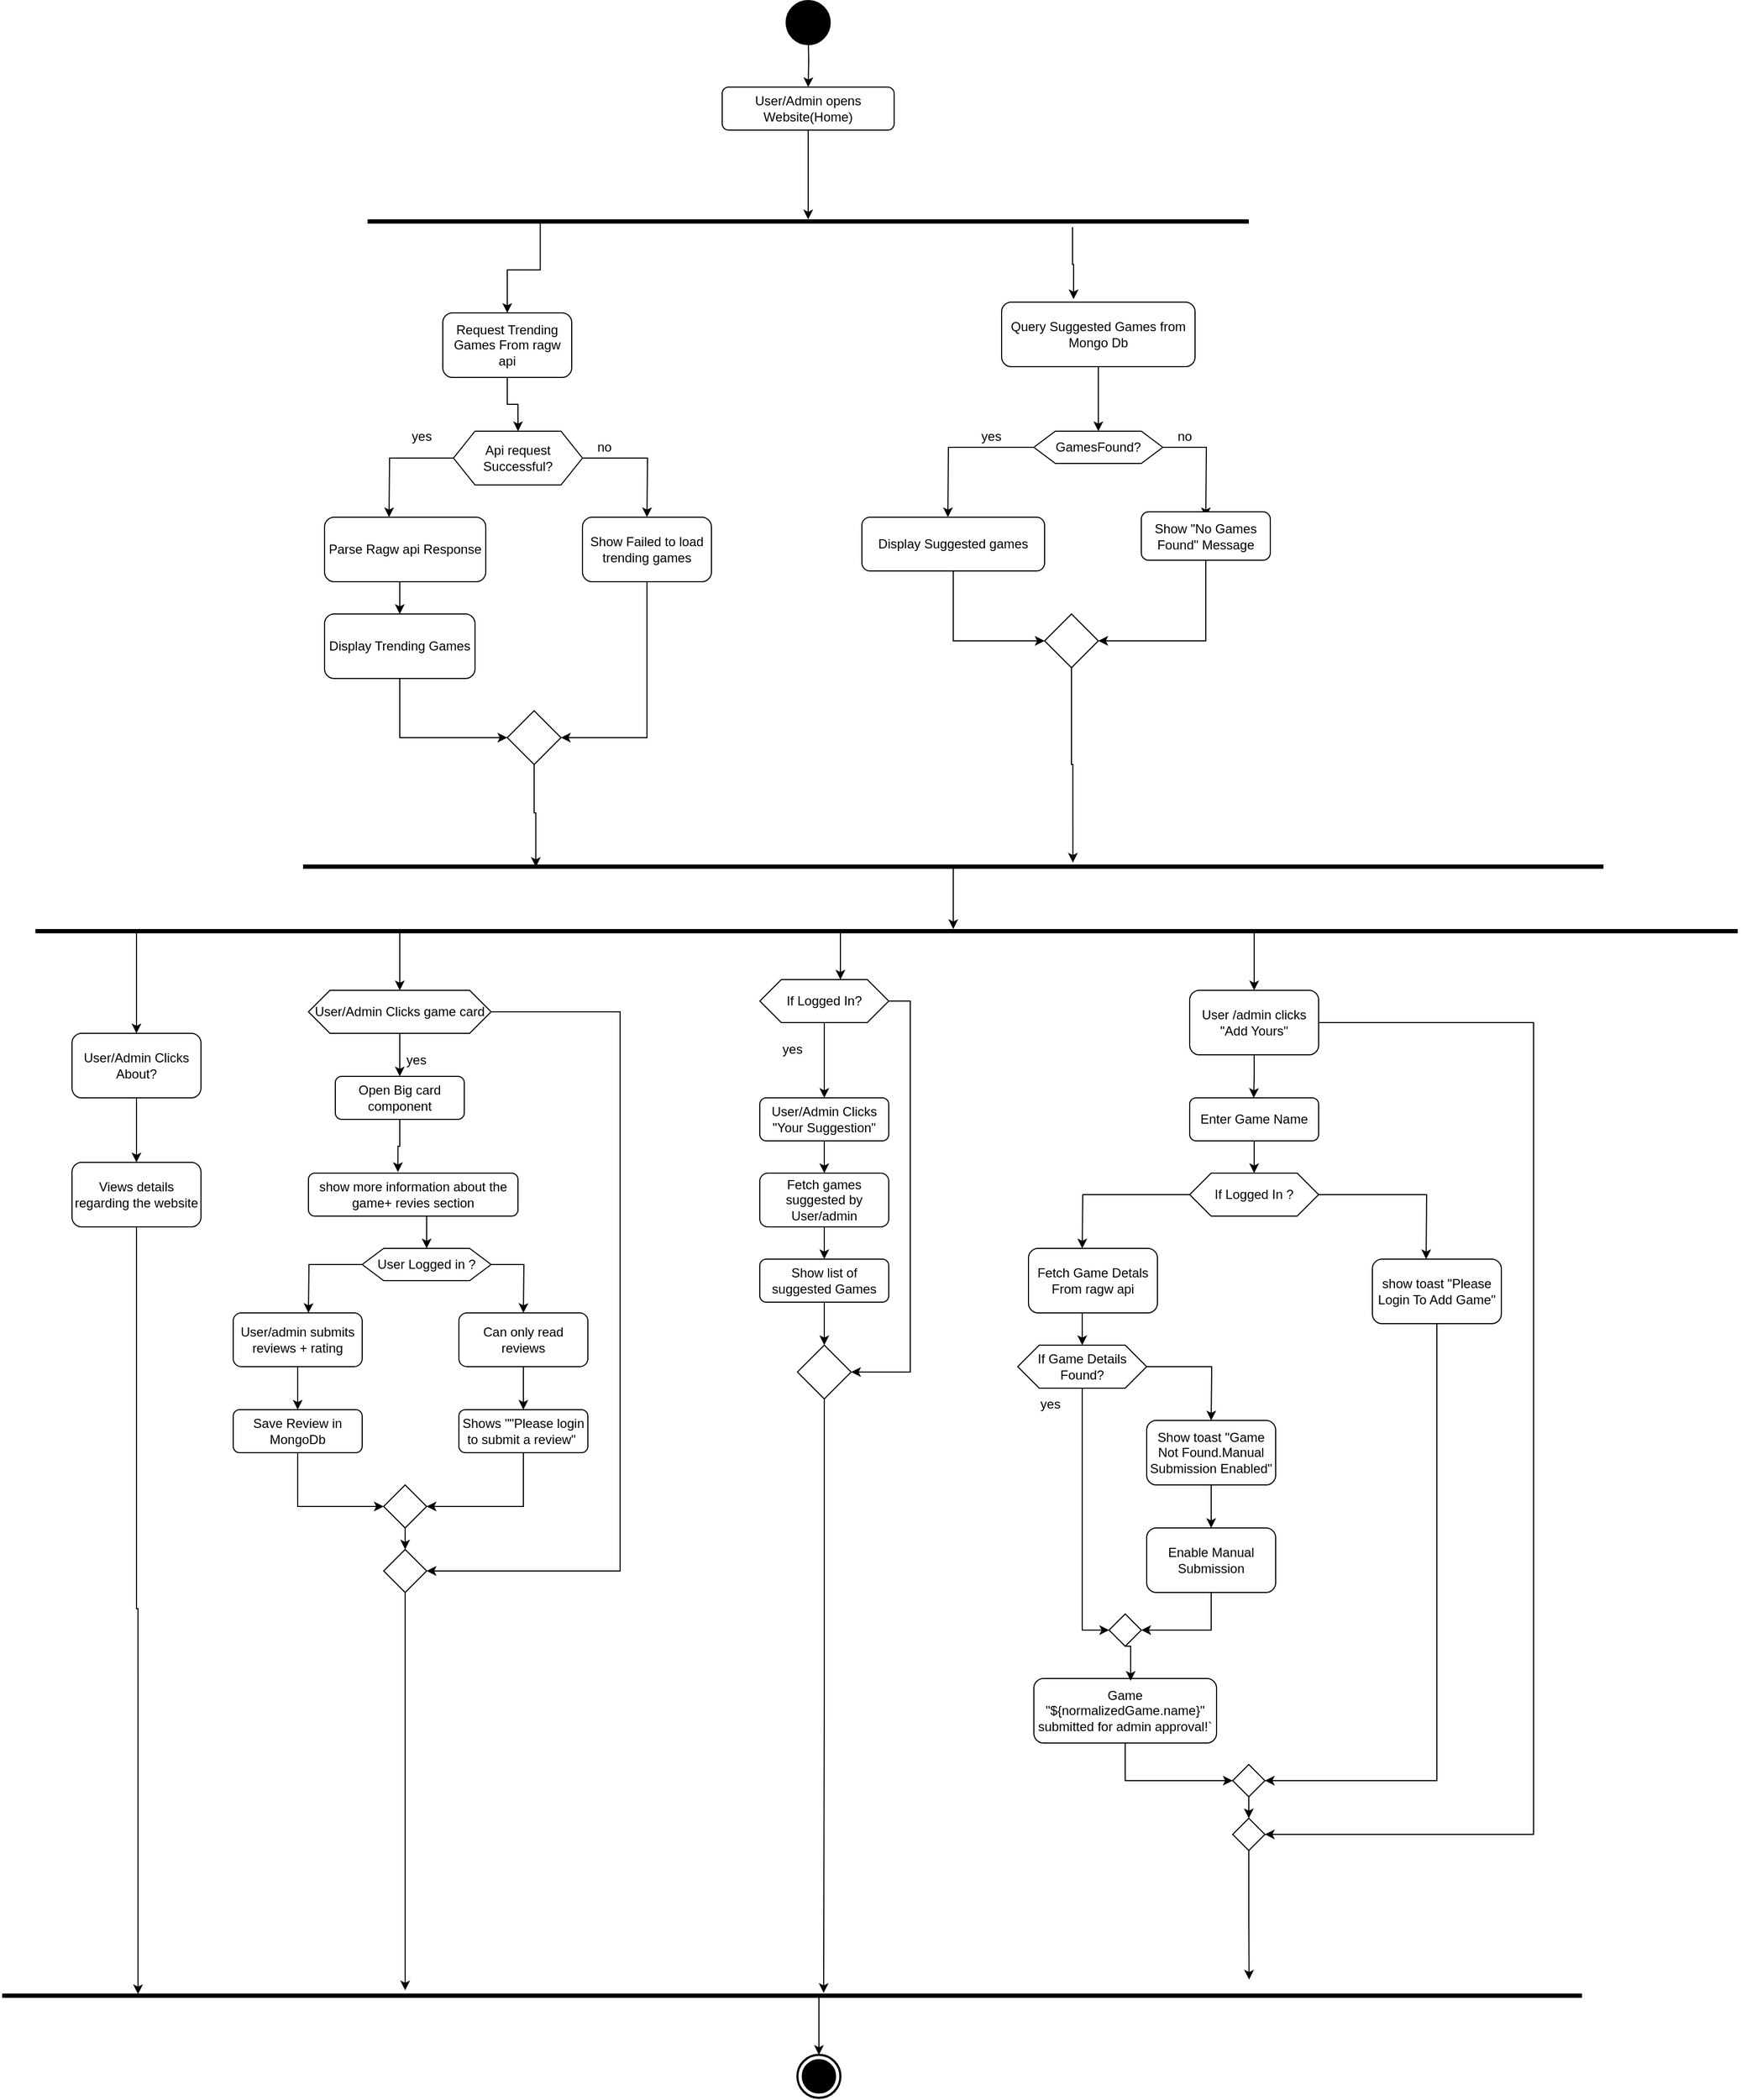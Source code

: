 <mxfile version="28.2.5">
  <diagram name="Page-1" id="7QEcgkJo7Aka3FAdxSXT">
    <mxGraphModel dx="4630" dy="4170" grid="1" gridSize="10" guides="1" tooltips="1" connect="1" arrows="1" fold="1" page="1" pageScale="1" pageWidth="850" pageHeight="1100" math="0" shadow="0">
      <root>
        <mxCell id="0" />
        <mxCell id="1" parent="0" />
        <mxCell id="S0svGZNATThutrTlRbCU-4" value="" style="edgeStyle=orthogonalEdgeStyle;rounded=0;orthogonalLoop=1;jettySize=auto;html=1;" parent="1" target="S0svGZNATThutrTlRbCU-3" edge="1">
          <mxGeometry relative="1" as="geometry">
            <mxPoint x="390" y="-1850" as="sourcePoint" />
          </mxGeometry>
        </mxCell>
        <mxCell id="S0svGZNATThutrTlRbCU-11" style="edgeStyle=orthogonalEdgeStyle;rounded=0;orthogonalLoop=1;jettySize=auto;html=1;exitX=0.5;exitY=1;exitDx=0;exitDy=0;" parent="1" source="S0svGZNATThutrTlRbCU-3" target="S0svGZNATThutrTlRbCU-10" edge="1">
          <mxGeometry relative="1" as="geometry">
            <mxPoint x="380" y="-1710" as="targetPoint" />
          </mxGeometry>
        </mxCell>
        <mxCell id="S0svGZNATThutrTlRbCU-3" value="User/Admin opens Website(Home)" style="rounded=1;whiteSpace=wrap;html=1;" parent="1" vertex="1">
          <mxGeometry x="310" y="-1800" width="160" height="40" as="geometry" />
        </mxCell>
        <mxCell id="S0svGZNATThutrTlRbCU-12" style="edgeStyle=orthogonalEdgeStyle;rounded=0;orthogonalLoop=1;jettySize=auto;html=1;entryX=0.5;entryY=0;entryDx=0;entryDy=0;exitX=0.196;exitY=0.525;exitDx=0;exitDy=0;exitPerimeter=0;" parent="1" source="S0svGZNATThutrTlRbCU-10" target="S0svGZNATThutrTlRbCU-5" edge="1">
          <mxGeometry relative="1" as="geometry">
            <mxPoint x="110" y="-1650" as="targetPoint" />
            <mxPoint x="270" y="-1630" as="sourcePoint" />
          </mxGeometry>
        </mxCell>
        <mxCell id="S0svGZNATThutrTlRbCU-14" style="edgeStyle=orthogonalEdgeStyle;rounded=0;orthogonalLoop=1;jettySize=auto;html=1;exitX=0.5;exitY=1;exitDx=0;exitDy=0;" parent="1" source="S0svGZNATThutrTlRbCU-5" target="S0svGZNATThutrTlRbCU-13" edge="1">
          <mxGeometry relative="1" as="geometry" />
        </mxCell>
        <mxCell id="S0svGZNATThutrTlRbCU-5" value="Request Trending Games From ragw api" style="rounded=1;whiteSpace=wrap;html=1;" parent="1" vertex="1">
          <mxGeometry x="50" y="-1590" width="120" height="60" as="geometry" />
        </mxCell>
        <mxCell id="S0svGZNATThutrTlRbCU-7" value="" style="shape=ellipse;html=1;fillColor=strokeColor;strokeWidth=2;verticalLabelPosition=bottom;verticalAlignment=top;perimeter=ellipsePerimeter;" parent="1" vertex="1">
          <mxGeometry x="370" y="-1880" width="40" height="40" as="geometry" />
        </mxCell>
        <mxCell id="S0svGZNATThutrTlRbCU-10" value="" style="line;strokeWidth=4;html=1;perimeter=backbonePerimeter;points=[];outlineConnect=0;" parent="1" vertex="1">
          <mxGeometry x="-20" y="-1680" width="820" height="10" as="geometry" />
        </mxCell>
        <mxCell id="S0svGZNATThutrTlRbCU-15" style="edgeStyle=orthogonalEdgeStyle;rounded=0;orthogonalLoop=1;jettySize=auto;html=1;exitX=0;exitY=0.5;exitDx=0;exitDy=0;" parent="1" source="S0svGZNATThutrTlRbCU-13" edge="1">
          <mxGeometry relative="1" as="geometry">
            <mxPoint y="-1400" as="targetPoint" />
          </mxGeometry>
        </mxCell>
        <mxCell id="S0svGZNATThutrTlRbCU-16" style="edgeStyle=orthogonalEdgeStyle;rounded=0;orthogonalLoop=1;jettySize=auto;html=1;exitX=1;exitY=0.5;exitDx=0;exitDy=0;" parent="1" source="S0svGZNATThutrTlRbCU-13" edge="1">
          <mxGeometry relative="1" as="geometry">
            <mxPoint x="240" y="-1400" as="targetPoint" />
          </mxGeometry>
        </mxCell>
        <mxCell id="S0svGZNATThutrTlRbCU-13" value="Api request Successful?" style="shape=hexagon;perimeter=hexagonPerimeter2;whiteSpace=wrap;html=1;fixedSize=1;" parent="1" vertex="1">
          <mxGeometry x="60" y="-1480" width="120" height="50" as="geometry" />
        </mxCell>
        <mxCell id="S0svGZNATThutrTlRbCU-17" value="yes" style="text;html=1;align=center;verticalAlign=middle;resizable=0;points=[];autosize=1;strokeColor=none;fillColor=none;" parent="1" vertex="1">
          <mxGeometry x="10" y="-1490" width="40" height="30" as="geometry" />
        </mxCell>
        <mxCell id="S0svGZNATThutrTlRbCU-18" value="no" style="text;html=1;align=center;verticalAlign=middle;resizable=0;points=[];autosize=1;strokeColor=none;fillColor=none;" parent="1" vertex="1">
          <mxGeometry x="180" y="-1480" width="40" height="30" as="geometry" />
        </mxCell>
        <mxCell id="S0svGZNATThutrTlRbCU-21" style="edgeStyle=orthogonalEdgeStyle;rounded=0;orthogonalLoop=1;jettySize=auto;html=1;exitX=0.5;exitY=1;exitDx=0;exitDy=0;entryX=0.5;entryY=0;entryDx=0;entryDy=0;" parent="1" source="S0svGZNATThutrTlRbCU-19" target="S0svGZNATThutrTlRbCU-20" edge="1">
          <mxGeometry relative="1" as="geometry" />
        </mxCell>
        <mxCell id="S0svGZNATThutrTlRbCU-19" value="Parse Ragw api Response" style="rounded=1;whiteSpace=wrap;html=1;" parent="1" vertex="1">
          <mxGeometry x="-60" y="-1400" width="150" height="60" as="geometry" />
        </mxCell>
        <mxCell id="S0svGZNATThutrTlRbCU-24" style="edgeStyle=orthogonalEdgeStyle;rounded=0;orthogonalLoop=1;jettySize=auto;html=1;exitX=0.5;exitY=1;exitDx=0;exitDy=0;entryX=0;entryY=0.5;entryDx=0;entryDy=0;" parent="1" source="S0svGZNATThutrTlRbCU-20" target="S0svGZNATThutrTlRbCU-23" edge="1">
          <mxGeometry relative="1" as="geometry" />
        </mxCell>
        <mxCell id="S0svGZNATThutrTlRbCU-20" value="Display Trending Games" style="rounded=1;whiteSpace=wrap;html=1;" parent="1" vertex="1">
          <mxGeometry x="-60" y="-1310" width="140" height="60" as="geometry" />
        </mxCell>
        <mxCell id="S0svGZNATThutrTlRbCU-25" style="edgeStyle=orthogonalEdgeStyle;rounded=0;orthogonalLoop=1;jettySize=auto;html=1;exitX=0.5;exitY=1;exitDx=0;exitDy=0;entryX=1;entryY=0.5;entryDx=0;entryDy=0;" parent="1" source="S0svGZNATThutrTlRbCU-22" target="S0svGZNATThutrTlRbCU-23" edge="1">
          <mxGeometry relative="1" as="geometry" />
        </mxCell>
        <mxCell id="S0svGZNATThutrTlRbCU-22" value="Show Failed to load trending games" style="rounded=1;whiteSpace=wrap;html=1;" parent="1" vertex="1">
          <mxGeometry x="180" y="-1400" width="120" height="60" as="geometry" />
        </mxCell>
        <mxCell id="S0svGZNATThutrTlRbCU-40" style="edgeStyle=orthogonalEdgeStyle;rounded=0;orthogonalLoop=1;jettySize=auto;html=1;exitX=0.5;exitY=1;exitDx=0;exitDy=0;entryX=0.179;entryY=0.525;entryDx=0;entryDy=0;entryPerimeter=0;" parent="1" source="S0svGZNATThutrTlRbCU-23" target="S0svGZNATThutrTlRbCU-39" edge="1">
          <mxGeometry relative="1" as="geometry" />
        </mxCell>
        <mxCell id="S0svGZNATThutrTlRbCU-23" value="" style="rhombus;whiteSpace=wrap;html=1;" parent="1" vertex="1">
          <mxGeometry x="110" y="-1220" width="50" height="50" as="geometry" />
        </mxCell>
        <mxCell id="S0svGZNATThutrTlRbCU-27" style="edgeStyle=orthogonalEdgeStyle;rounded=0;orthogonalLoop=1;jettySize=auto;html=1;exitX=0.8;exitY=1.025;exitDx=0;exitDy=0;exitPerimeter=0;entryX=0.372;entryY=-0.046;entryDx=0;entryDy=0;entryPerimeter=0;" parent="1" source="S0svGZNATThutrTlRbCU-10" target="S0svGZNATThutrTlRbCU-26" edge="1">
          <mxGeometry relative="1" as="geometry">
            <mxPoint x="460" y="-1530" as="targetPoint" />
          </mxGeometry>
        </mxCell>
        <mxCell id="S0svGZNATThutrTlRbCU-28" style="edgeStyle=orthogonalEdgeStyle;rounded=0;orthogonalLoop=1;jettySize=auto;html=1;exitX=0.5;exitY=1;exitDx=0;exitDy=0;" parent="1" source="S0svGZNATThutrTlRbCU-26" edge="1">
          <mxGeometry relative="1" as="geometry">
            <mxPoint x="660" y="-1480" as="targetPoint" />
          </mxGeometry>
        </mxCell>
        <mxCell id="S0svGZNATThutrTlRbCU-26" value="Query Suggested Games from Mongo Db" style="rounded=1;whiteSpace=wrap;html=1;" parent="1" vertex="1">
          <mxGeometry x="570" y="-1600" width="180" height="60" as="geometry" />
        </mxCell>
        <mxCell id="S0svGZNATThutrTlRbCU-30" style="edgeStyle=orthogonalEdgeStyle;rounded=0;orthogonalLoop=1;jettySize=auto;html=1;exitX=0;exitY=0.5;exitDx=0;exitDy=0;" parent="1" source="S0svGZNATThutrTlRbCU-29" edge="1">
          <mxGeometry relative="1" as="geometry">
            <mxPoint x="520" y="-1400" as="targetPoint" />
          </mxGeometry>
        </mxCell>
        <mxCell id="S0svGZNATThutrTlRbCU-31" style="edgeStyle=orthogonalEdgeStyle;rounded=0;orthogonalLoop=1;jettySize=auto;html=1;exitX=1;exitY=0.5;exitDx=0;exitDy=0;" parent="1" source="S0svGZNATThutrTlRbCU-29" edge="1">
          <mxGeometry relative="1" as="geometry">
            <mxPoint x="760" y="-1400" as="targetPoint" />
          </mxGeometry>
        </mxCell>
        <mxCell id="S0svGZNATThutrTlRbCU-29" value="GamesFound?" style="shape=hexagon;perimeter=hexagonPerimeter2;whiteSpace=wrap;html=1;fixedSize=1;" parent="1" vertex="1">
          <mxGeometry x="600" y="-1480" width="120" height="30" as="geometry" />
        </mxCell>
        <mxCell id="S0svGZNATThutrTlRbCU-32" value="yes" style="text;html=1;align=center;verticalAlign=middle;resizable=0;points=[];autosize=1;strokeColor=none;fillColor=none;" parent="1" vertex="1">
          <mxGeometry x="540" y="-1490" width="40" height="30" as="geometry" />
        </mxCell>
        <mxCell id="S0svGZNATThutrTlRbCU-33" value="no" style="text;html=1;align=center;verticalAlign=middle;resizable=0;points=[];autosize=1;strokeColor=none;fillColor=none;" parent="1" vertex="1">
          <mxGeometry x="720" y="-1490" width="40" height="30" as="geometry" />
        </mxCell>
        <mxCell id="S0svGZNATThutrTlRbCU-37" style="edgeStyle=orthogonalEdgeStyle;rounded=0;orthogonalLoop=1;jettySize=auto;html=1;exitX=0.5;exitY=1;exitDx=0;exitDy=0;entryX=0;entryY=0.5;entryDx=0;entryDy=0;" parent="1" source="S0svGZNATThutrTlRbCU-34" target="S0svGZNATThutrTlRbCU-36" edge="1">
          <mxGeometry relative="1" as="geometry" />
        </mxCell>
        <mxCell id="S0svGZNATThutrTlRbCU-34" value="Display Suggested games" style="rounded=1;whiteSpace=wrap;html=1;" parent="1" vertex="1">
          <mxGeometry x="440" y="-1400" width="170" height="50" as="geometry" />
        </mxCell>
        <mxCell id="S0svGZNATThutrTlRbCU-38" style="edgeStyle=orthogonalEdgeStyle;rounded=0;orthogonalLoop=1;jettySize=auto;html=1;exitX=0.5;exitY=1;exitDx=0;exitDy=0;entryX=1;entryY=0.5;entryDx=0;entryDy=0;" parent="1" source="S0svGZNATThutrTlRbCU-35" target="S0svGZNATThutrTlRbCU-36" edge="1">
          <mxGeometry relative="1" as="geometry" />
        </mxCell>
        <mxCell id="S0svGZNATThutrTlRbCU-35" value="Show &quot;No Games Found&quot; Message" style="rounded=1;whiteSpace=wrap;html=1;" parent="1" vertex="1">
          <mxGeometry x="700" y="-1405" width="120" height="45" as="geometry" />
        </mxCell>
        <mxCell id="S0svGZNATThutrTlRbCU-41" style="edgeStyle=orthogonalEdgeStyle;rounded=0;orthogonalLoop=1;jettySize=auto;html=1;exitX=0.5;exitY=1;exitDx=0;exitDy=0;entryX=0.592;entryY=0.125;entryDx=0;entryDy=0;entryPerimeter=0;" parent="1" source="S0svGZNATThutrTlRbCU-36" target="S0svGZNATThutrTlRbCU-39" edge="1">
          <mxGeometry relative="1" as="geometry" />
        </mxCell>
        <mxCell id="S0svGZNATThutrTlRbCU-36" value="" style="rhombus;whiteSpace=wrap;html=1;" parent="1" vertex="1">
          <mxGeometry x="610" y="-1310" width="50" height="50" as="geometry" />
        </mxCell>
        <mxCell id="S0svGZNATThutrTlRbCU-39" value="" style="line;strokeWidth=4;html=1;perimeter=backbonePerimeter;points=[];outlineConnect=0;" parent="1" vertex="1">
          <mxGeometry x="-80" y="-1080" width="1210" height="10" as="geometry" />
        </mxCell>
        <mxCell id="Iw-3hsuqcNe2yLvdcIk--4" value="" style="line;strokeWidth=4;html=1;perimeter=backbonePerimeter;points=[];outlineConnect=0;" parent="1" vertex="1">
          <mxGeometry x="-329" y="-1020" width="1584" height="10" as="geometry" />
        </mxCell>
        <mxCell id="Iw-3hsuqcNe2yLvdcIk--5" value="" style="edgeStyle=none;orthogonalLoop=1;jettySize=auto;html=1;rounded=0;" parent="1" source="S0svGZNATThutrTlRbCU-39" target="Iw-3hsuqcNe2yLvdcIk--4" edge="1">
          <mxGeometry width="100" relative="1" as="geometry">
            <mxPoint x="670" y="-830" as="sourcePoint" />
            <mxPoint x="770" y="-830" as="targetPoint" />
            <Array as="points" />
          </mxGeometry>
        </mxCell>
        <mxCell id="Iw-3hsuqcNe2yLvdcIk--8" style="edgeStyle=orthogonalEdgeStyle;rounded=0;orthogonalLoop=1;jettySize=auto;html=1;exitX=0.5;exitY=1;exitDx=0;exitDy=0;entryX=0.5;entryY=0;entryDx=0;entryDy=0;" parent="1" source="Iw-3hsuqcNe2yLvdcIk--6" target="Iw-3hsuqcNe2yLvdcIk--7" edge="1">
          <mxGeometry relative="1" as="geometry" />
        </mxCell>
        <mxCell id="Iw-3hsuqcNe2yLvdcIk--6" value="User/Admin Clicks About?" style="rounded=1;whiteSpace=wrap;html=1;" parent="1" vertex="1">
          <mxGeometry x="-295" y="-920" width="120" height="60" as="geometry" />
        </mxCell>
        <mxCell id="Iw-3hsuqcNe2yLvdcIk--78" style="edgeStyle=orthogonalEdgeStyle;rounded=0;orthogonalLoop=1;jettySize=auto;html=1;exitX=0.5;exitY=1;exitDx=0;exitDy=0;entryX=0.086;entryY=0.357;entryDx=0;entryDy=0;entryPerimeter=0;" parent="1" source="Iw-3hsuqcNe2yLvdcIk--7" target="Iw-3hsuqcNe2yLvdcIk--77" edge="1">
          <mxGeometry relative="1" as="geometry" />
        </mxCell>
        <mxCell id="Iw-3hsuqcNe2yLvdcIk--7" value="Views details regarding the website" style="rounded=1;whiteSpace=wrap;html=1;" parent="1" vertex="1">
          <mxGeometry x="-295" y="-800" width="120" height="60" as="geometry" />
        </mxCell>
        <mxCell id="Iw-3hsuqcNe2yLvdcIk--9" value="" style="edgeStyle=none;orthogonalLoop=1;jettySize=auto;html=1;rounded=0;entryX=0.5;entryY=0;entryDx=0;entryDy=0;" parent="1" source="Iw-3hsuqcNe2yLvdcIk--4" target="Iw-3hsuqcNe2yLvdcIk--6" edge="1">
          <mxGeometry width="100" relative="1" as="geometry">
            <mxPoint x="-95" y="-910" as="sourcePoint" />
            <mxPoint x="5" y="-910" as="targetPoint" />
            <Array as="points" />
          </mxGeometry>
        </mxCell>
        <mxCell id="Iw-3hsuqcNe2yLvdcIk--12" style="edgeStyle=orthogonalEdgeStyle;rounded=0;orthogonalLoop=1;jettySize=auto;html=1;exitX=0.5;exitY=1;exitDx=0;exitDy=0;entryX=0.5;entryY=0;entryDx=0;entryDy=0;" parent="1" source="Iw-3hsuqcNe2yLvdcIk--10" target="Iw-3hsuqcNe2yLvdcIk--11" edge="1">
          <mxGeometry relative="1" as="geometry" />
        </mxCell>
        <mxCell id="Iw-3hsuqcNe2yLvdcIk--30" style="edgeStyle=orthogonalEdgeStyle;rounded=0;orthogonalLoop=1;jettySize=auto;html=1;exitX=1;exitY=0.5;exitDx=0;exitDy=0;entryX=1;entryY=0.5;entryDx=0;entryDy=0;" parent="1" source="Iw-3hsuqcNe2yLvdcIk--10" target="Iw-3hsuqcNe2yLvdcIk--31" edge="1">
          <mxGeometry relative="1" as="geometry">
            <mxPoint x="215" y="-400" as="targetPoint" />
            <Array as="points">
              <mxPoint x="215" y="-940" />
              <mxPoint x="215" y="-420" />
            </Array>
          </mxGeometry>
        </mxCell>
        <mxCell id="Iw-3hsuqcNe2yLvdcIk--10" value="User/Admin Clicks game card" style="shape=hexagon;perimeter=hexagonPerimeter2;whiteSpace=wrap;html=1;fixedSize=1;" parent="1" vertex="1">
          <mxGeometry x="-75" y="-960" width="170" height="40" as="geometry" />
        </mxCell>
        <mxCell id="Iw-3hsuqcNe2yLvdcIk--11" value="Open Big card component" style="rounded=1;whiteSpace=wrap;html=1;" parent="1" vertex="1">
          <mxGeometry x="-50" y="-880" width="120" height="40" as="geometry" />
        </mxCell>
        <mxCell id="Iw-3hsuqcNe2yLvdcIk--15" style="edgeStyle=orthogonalEdgeStyle;rounded=0;orthogonalLoop=1;jettySize=auto;html=1;exitX=0.5;exitY=1;exitDx=0;exitDy=0;entryX=0.5;entryY=0;entryDx=0;entryDy=0;" parent="1" source="Iw-3hsuqcNe2yLvdcIk--13" target="Iw-3hsuqcNe2yLvdcIk--14" edge="1">
          <mxGeometry relative="1" as="geometry" />
        </mxCell>
        <mxCell id="Iw-3hsuqcNe2yLvdcIk--13" value="show more information about the game+ revies section" style="rounded=1;whiteSpace=wrap;html=1;" parent="1" vertex="1">
          <mxGeometry x="-75" y="-790" width="195" height="40" as="geometry" />
        </mxCell>
        <mxCell id="Iw-3hsuqcNe2yLvdcIk--17" style="edgeStyle=orthogonalEdgeStyle;rounded=0;orthogonalLoop=1;jettySize=auto;html=1;exitX=0;exitY=0.5;exitDx=0;exitDy=0;" parent="1" source="Iw-3hsuqcNe2yLvdcIk--14" edge="1">
          <mxGeometry relative="1" as="geometry">
            <mxPoint x="-75" y="-660" as="targetPoint" />
          </mxGeometry>
        </mxCell>
        <mxCell id="Iw-3hsuqcNe2yLvdcIk--18" style="edgeStyle=orthogonalEdgeStyle;rounded=0;orthogonalLoop=1;jettySize=auto;html=1;exitX=1;exitY=0.5;exitDx=0;exitDy=0;" parent="1" source="Iw-3hsuqcNe2yLvdcIk--14" edge="1">
          <mxGeometry relative="1" as="geometry">
            <mxPoint x="125" y="-660" as="targetPoint" />
          </mxGeometry>
        </mxCell>
        <mxCell id="Iw-3hsuqcNe2yLvdcIk--14" value="User Logged in ?" style="shape=hexagon;perimeter=hexagonPerimeter2;whiteSpace=wrap;html=1;fixedSize=1;" parent="1" vertex="1">
          <mxGeometry x="-25" y="-720" width="120" height="30" as="geometry" />
        </mxCell>
        <mxCell id="Iw-3hsuqcNe2yLvdcIk--16" style="edgeStyle=orthogonalEdgeStyle;rounded=0;orthogonalLoop=1;jettySize=auto;html=1;exitX=0.5;exitY=1;exitDx=0;exitDy=0;entryX=0.427;entryY=-0.025;entryDx=0;entryDy=0;entryPerimeter=0;" parent="1" source="Iw-3hsuqcNe2yLvdcIk--11" target="Iw-3hsuqcNe2yLvdcIk--13" edge="1">
          <mxGeometry relative="1" as="geometry">
            <Array as="points">
              <mxPoint x="10" y="-815" />
              <mxPoint x="8" y="-815" />
            </Array>
          </mxGeometry>
        </mxCell>
        <mxCell id="Iw-3hsuqcNe2yLvdcIk--24" style="edgeStyle=orthogonalEdgeStyle;rounded=0;orthogonalLoop=1;jettySize=auto;html=1;exitX=0.5;exitY=1;exitDx=0;exitDy=0;" parent="1" source="Iw-3hsuqcNe2yLvdcIk--19" target="Iw-3hsuqcNe2yLvdcIk--23" edge="1">
          <mxGeometry relative="1" as="geometry" />
        </mxCell>
        <mxCell id="Iw-3hsuqcNe2yLvdcIk--19" value="User/admin submits reviews + rating" style="rounded=1;whiteSpace=wrap;html=1;" parent="1" vertex="1">
          <mxGeometry x="-145" y="-660" width="120" height="50" as="geometry" />
        </mxCell>
        <mxCell id="Iw-3hsuqcNe2yLvdcIk--22" style="edgeStyle=orthogonalEdgeStyle;rounded=0;orthogonalLoop=1;jettySize=auto;html=1;exitX=0.5;exitY=1;exitDx=0;exitDy=0;" parent="1" source="Iw-3hsuqcNe2yLvdcIk--20" target="Iw-3hsuqcNe2yLvdcIk--21" edge="1">
          <mxGeometry relative="1" as="geometry" />
        </mxCell>
        <mxCell id="Iw-3hsuqcNe2yLvdcIk--20" value="Can only read reviews" style="rounded=1;whiteSpace=wrap;html=1;" parent="1" vertex="1">
          <mxGeometry x="65" y="-660" width="120" height="50" as="geometry" />
        </mxCell>
        <mxCell id="Iw-3hsuqcNe2yLvdcIk--28" style="edgeStyle=orthogonalEdgeStyle;rounded=0;orthogonalLoop=1;jettySize=auto;html=1;exitX=0.5;exitY=1;exitDx=0;exitDy=0;entryX=1;entryY=0.5;entryDx=0;entryDy=0;" parent="1" source="Iw-3hsuqcNe2yLvdcIk--21" target="Iw-3hsuqcNe2yLvdcIk--27" edge="1">
          <mxGeometry relative="1" as="geometry" />
        </mxCell>
        <mxCell id="Iw-3hsuqcNe2yLvdcIk--21" value="Shows &quot;&quot;Please login to submit a review&quot;&amp;nbsp;" style="rounded=1;whiteSpace=wrap;html=1;" parent="1" vertex="1">
          <mxGeometry x="65" y="-570" width="120" height="40" as="geometry" />
        </mxCell>
        <mxCell id="Iw-3hsuqcNe2yLvdcIk--29" style="edgeStyle=orthogonalEdgeStyle;rounded=0;orthogonalLoop=1;jettySize=auto;html=1;exitX=0.5;exitY=1;exitDx=0;exitDy=0;entryX=0;entryY=0.5;entryDx=0;entryDy=0;" parent="1" source="Iw-3hsuqcNe2yLvdcIk--23" target="Iw-3hsuqcNe2yLvdcIk--27" edge="1">
          <mxGeometry relative="1" as="geometry" />
        </mxCell>
        <mxCell id="Iw-3hsuqcNe2yLvdcIk--23" value="Save Review in MongoDb" style="rounded=1;whiteSpace=wrap;html=1;" parent="1" vertex="1">
          <mxGeometry x="-145" y="-570" width="120" height="40" as="geometry" />
        </mxCell>
        <mxCell id="Iw-3hsuqcNe2yLvdcIk--25" value="" style="edgeStyle=none;orthogonalLoop=1;jettySize=auto;html=1;rounded=0;entryX=0.5;entryY=0;entryDx=0;entryDy=0;" parent="1" source="Iw-3hsuqcNe2yLvdcIk--4" target="Iw-3hsuqcNe2yLvdcIk--10" edge="1">
          <mxGeometry width="100" relative="1" as="geometry">
            <mxPoint x="85" y="-940" as="sourcePoint" />
            <mxPoint x="185" y="-940" as="targetPoint" />
            <Array as="points" />
          </mxGeometry>
        </mxCell>
        <mxCell id="Iw-3hsuqcNe2yLvdcIk--26" value="yes" style="text;html=1;align=center;verticalAlign=middle;resizable=0;points=[];autosize=1;strokeColor=none;fillColor=none;" parent="1" vertex="1">
          <mxGeometry x="5" y="-910" width="40" height="30" as="geometry" />
        </mxCell>
        <mxCell id="Iw-3hsuqcNe2yLvdcIk--33" style="edgeStyle=orthogonalEdgeStyle;rounded=0;orthogonalLoop=1;jettySize=auto;html=1;exitX=0.5;exitY=1;exitDx=0;exitDy=0;entryX=0.5;entryY=0;entryDx=0;entryDy=0;" parent="1" source="Iw-3hsuqcNe2yLvdcIk--27" target="Iw-3hsuqcNe2yLvdcIk--31" edge="1">
          <mxGeometry relative="1" as="geometry" />
        </mxCell>
        <mxCell id="Iw-3hsuqcNe2yLvdcIk--27" value="" style="rhombus;whiteSpace=wrap;html=1;" parent="1" vertex="1">
          <mxGeometry x="-5" y="-500" width="40" height="40" as="geometry" />
        </mxCell>
        <mxCell id="Iw-3hsuqcNe2yLvdcIk--79" style="edgeStyle=orthogonalEdgeStyle;rounded=0;orthogonalLoop=1;jettySize=auto;html=1;exitX=0.5;exitY=1;exitDx=0;exitDy=0;" parent="1" source="Iw-3hsuqcNe2yLvdcIk--31" edge="1">
          <mxGeometry relative="1" as="geometry">
            <mxPoint x="15" y="-30" as="targetPoint" />
          </mxGeometry>
        </mxCell>
        <mxCell id="Iw-3hsuqcNe2yLvdcIk--31" value="" style="rhombus;whiteSpace=wrap;html=1;" parent="1" vertex="1">
          <mxGeometry x="-5" y="-440" width="40" height="40" as="geometry" />
        </mxCell>
        <mxCell id="Iw-3hsuqcNe2yLvdcIk--40" style="edgeStyle=orthogonalEdgeStyle;rounded=0;orthogonalLoop=1;jettySize=auto;html=1;exitX=0.5;exitY=1;exitDx=0;exitDy=0;entryX=0.5;entryY=0;entryDx=0;entryDy=0;" parent="1" source="Iw-3hsuqcNe2yLvdcIk--34" target="Iw-3hsuqcNe2yLvdcIk--38" edge="1">
          <mxGeometry relative="1" as="geometry" />
        </mxCell>
        <mxCell id="Iw-3hsuqcNe2yLvdcIk--34" value="User/Admin Clicks &quot;Your Suggestion&quot;" style="rounded=1;whiteSpace=wrap;html=1;" parent="1" vertex="1">
          <mxGeometry x="345" y="-860" width="120" height="40" as="geometry" />
        </mxCell>
        <mxCell id="Iw-3hsuqcNe2yLvdcIk--37" style="edgeStyle=orthogonalEdgeStyle;rounded=0;orthogonalLoop=1;jettySize=auto;html=1;exitX=0.5;exitY=1;exitDx=0;exitDy=0;" parent="1" source="Iw-3hsuqcNe2yLvdcIk--35" target="Iw-3hsuqcNe2yLvdcIk--34" edge="1">
          <mxGeometry relative="1" as="geometry" />
        </mxCell>
        <mxCell id="Iw-3hsuqcNe2yLvdcIk--46" style="edgeStyle=orthogonalEdgeStyle;rounded=0;orthogonalLoop=1;jettySize=auto;html=1;exitX=1;exitY=0.5;exitDx=0;exitDy=0;entryX=1;entryY=0.5;entryDx=0;entryDy=0;" parent="1" source="Iw-3hsuqcNe2yLvdcIk--35" target="Iw-3hsuqcNe2yLvdcIk--44" edge="1">
          <mxGeometry relative="1" as="geometry" />
        </mxCell>
        <mxCell id="Iw-3hsuqcNe2yLvdcIk--35" value="If Logged In?" style="shape=hexagon;perimeter=hexagonPerimeter2;whiteSpace=wrap;html=1;fixedSize=1;" parent="1" vertex="1">
          <mxGeometry x="345" y="-970" width="120" height="40" as="geometry" />
        </mxCell>
        <mxCell id="Iw-3hsuqcNe2yLvdcIk--41" style="edgeStyle=orthogonalEdgeStyle;rounded=0;orthogonalLoop=1;jettySize=auto;html=1;exitX=0.5;exitY=1;exitDx=0;exitDy=0;" parent="1" source="Iw-3hsuqcNe2yLvdcIk--38" target="Iw-3hsuqcNe2yLvdcIk--39" edge="1">
          <mxGeometry relative="1" as="geometry" />
        </mxCell>
        <mxCell id="Iw-3hsuqcNe2yLvdcIk--38" value="Fetch games suggested by User/admin" style="rounded=1;whiteSpace=wrap;html=1;" parent="1" vertex="1">
          <mxGeometry x="345" y="-790" width="120" height="50" as="geometry" />
        </mxCell>
        <mxCell id="Iw-3hsuqcNe2yLvdcIk--45" style="edgeStyle=orthogonalEdgeStyle;rounded=0;orthogonalLoop=1;jettySize=auto;html=1;exitX=0.5;exitY=1;exitDx=0;exitDy=0;entryX=0.5;entryY=0;entryDx=0;entryDy=0;" parent="1" source="Iw-3hsuqcNe2yLvdcIk--39" target="Iw-3hsuqcNe2yLvdcIk--44" edge="1">
          <mxGeometry relative="1" as="geometry" />
        </mxCell>
        <mxCell id="Iw-3hsuqcNe2yLvdcIk--39" value="Show list of suggested Games" style="rounded=1;whiteSpace=wrap;html=1;" parent="1" vertex="1">
          <mxGeometry x="345" y="-710" width="120" height="40" as="geometry" />
        </mxCell>
        <mxCell id="Iw-3hsuqcNe2yLvdcIk--42" value="" style="edgeStyle=none;orthogonalLoop=1;jettySize=auto;html=1;rounded=0;entryX=0.625;entryY=0;entryDx=0;entryDy=0;" parent="1" source="Iw-3hsuqcNe2yLvdcIk--4" target="Iw-3hsuqcNe2yLvdcIk--35" edge="1">
          <mxGeometry width="100" relative="1" as="geometry">
            <mxPoint x="355" y="-990" as="sourcePoint" />
            <mxPoint x="455" y="-990" as="targetPoint" />
            <Array as="points" />
          </mxGeometry>
        </mxCell>
        <mxCell id="Iw-3hsuqcNe2yLvdcIk--43" value="yes" style="text;html=1;align=center;verticalAlign=middle;resizable=0;points=[];autosize=1;strokeColor=none;fillColor=none;" parent="1" vertex="1">
          <mxGeometry x="355" y="-920" width="40" height="30" as="geometry" />
        </mxCell>
        <mxCell id="Iw-3hsuqcNe2yLvdcIk--47" style="edgeStyle=orthogonalEdgeStyle;rounded=0;orthogonalLoop=1;jettySize=auto;html=1;exitX=0.5;exitY=1;exitDx=0;exitDy=0;entryX=0.52;entryY=0.243;entryDx=0;entryDy=0;entryPerimeter=0;" parent="1" source="Iw-3hsuqcNe2yLvdcIk--44" target="Iw-3hsuqcNe2yLvdcIk--77" edge="1">
          <mxGeometry relative="1" as="geometry">
            <mxPoint x="405.333" y="-400" as="targetPoint" />
          </mxGeometry>
        </mxCell>
        <mxCell id="Iw-3hsuqcNe2yLvdcIk--44" value="" style="rhombus;whiteSpace=wrap;html=1;" parent="1" vertex="1">
          <mxGeometry x="380" y="-630" width="50" height="50" as="geometry" />
        </mxCell>
        <mxCell id="Iw-3hsuqcNe2yLvdcIk--53" style="edgeStyle=orthogonalEdgeStyle;rounded=0;orthogonalLoop=1;jettySize=auto;html=1;exitX=0;exitY=0.5;exitDx=0;exitDy=0;" parent="1" source="Iw-3hsuqcNe2yLvdcIk--48" edge="1">
          <mxGeometry relative="1" as="geometry">
            <mxPoint x="645" y="-720" as="targetPoint" />
          </mxGeometry>
        </mxCell>
        <mxCell id="Iw-3hsuqcNe2yLvdcIk--54" style="edgeStyle=orthogonalEdgeStyle;rounded=0;orthogonalLoop=1;jettySize=auto;html=1;exitX=1;exitY=0.5;exitDx=0;exitDy=0;" parent="1" source="Iw-3hsuqcNe2yLvdcIk--48" edge="1">
          <mxGeometry relative="1" as="geometry">
            <mxPoint x="965" y="-710" as="targetPoint" />
          </mxGeometry>
        </mxCell>
        <mxCell id="Iw-3hsuqcNe2yLvdcIk--48" value="If Logged In ?" style="shape=hexagon;perimeter=hexagonPerimeter2;whiteSpace=wrap;html=1;fixedSize=1;" parent="1" vertex="1">
          <mxGeometry x="745" y="-790" width="120" height="40" as="geometry" />
        </mxCell>
        <mxCell id="Iw-3hsuqcNe2yLvdcIk--50" style="edgeStyle=orthogonalEdgeStyle;rounded=0;orthogonalLoop=1;jettySize=auto;html=1;exitX=0.5;exitY=1;exitDx=0;exitDy=0;" parent="1" source="Iw-3hsuqcNe2yLvdcIk--49" edge="1">
          <mxGeometry relative="1" as="geometry">
            <mxPoint x="804.571" y="-860" as="targetPoint" />
          </mxGeometry>
        </mxCell>
        <mxCell id="Iw-3hsuqcNe2yLvdcIk--76" style="edgeStyle=orthogonalEdgeStyle;rounded=0;orthogonalLoop=1;jettySize=auto;html=1;exitX=1;exitY=0.5;exitDx=0;exitDy=0;entryX=1;entryY=0.5;entryDx=0;entryDy=0;" parent="1" source="Iw-3hsuqcNe2yLvdcIk--49" target="Iw-3hsuqcNe2yLvdcIk--74" edge="1">
          <mxGeometry relative="1" as="geometry">
            <Array as="points">
              <mxPoint x="1065" y="-930" />
              <mxPoint x="1065" y="-175" />
            </Array>
          </mxGeometry>
        </mxCell>
        <mxCell id="Iw-3hsuqcNe2yLvdcIk--49" value="User /admin clicks &quot;Add Yours&quot;" style="rounded=1;whiteSpace=wrap;html=1;" parent="1" vertex="1">
          <mxGeometry x="745" y="-960" width="120" height="60" as="geometry" />
        </mxCell>
        <mxCell id="Iw-3hsuqcNe2yLvdcIk--52" style="edgeStyle=orthogonalEdgeStyle;rounded=0;orthogonalLoop=1;jettySize=auto;html=1;exitX=0.5;exitY=1;exitDx=0;exitDy=0;entryX=0.5;entryY=0;entryDx=0;entryDy=0;" parent="1" source="Iw-3hsuqcNe2yLvdcIk--51" target="Iw-3hsuqcNe2yLvdcIk--48" edge="1">
          <mxGeometry relative="1" as="geometry" />
        </mxCell>
        <mxCell id="Iw-3hsuqcNe2yLvdcIk--51" value="Enter Game Name" style="rounded=1;whiteSpace=wrap;html=1;" parent="1" vertex="1">
          <mxGeometry x="745" y="-860" width="120" height="40" as="geometry" />
        </mxCell>
        <mxCell id="Iw-3hsuqcNe2yLvdcIk--58" style="edgeStyle=orthogonalEdgeStyle;rounded=0;orthogonalLoop=1;jettySize=auto;html=1;exitX=0.5;exitY=1;exitDx=0;exitDy=0;entryX=0;entryY=0.5;entryDx=0;entryDy=0;" parent="1" source="Iw-3hsuqcNe2yLvdcIk--55" target="Iw-3hsuqcNe2yLvdcIk--66" edge="1">
          <mxGeometry relative="1" as="geometry">
            <mxPoint x="645" y="-390" as="targetPoint" />
            <Array as="points">
              <mxPoint x="645" y="-365" />
            </Array>
          </mxGeometry>
        </mxCell>
        <mxCell id="Iw-3hsuqcNe2yLvdcIk--60" style="edgeStyle=orthogonalEdgeStyle;rounded=0;orthogonalLoop=1;jettySize=auto;html=1;exitX=1;exitY=0.5;exitDx=0;exitDy=0;" parent="1" source="Iw-3hsuqcNe2yLvdcIk--55" edge="1">
          <mxGeometry relative="1" as="geometry">
            <mxPoint x="765" y="-560" as="targetPoint" />
          </mxGeometry>
        </mxCell>
        <mxCell id="Iw-3hsuqcNe2yLvdcIk--55" value="If Game Details Found?" style="shape=hexagon;perimeter=hexagonPerimeter2;whiteSpace=wrap;html=1;fixedSize=1;" parent="1" vertex="1">
          <mxGeometry x="585" y="-630" width="120" height="40" as="geometry" />
        </mxCell>
        <mxCell id="Iw-3hsuqcNe2yLvdcIk--57" style="edgeStyle=orthogonalEdgeStyle;rounded=0;orthogonalLoop=1;jettySize=auto;html=1;exitX=0.5;exitY=1;exitDx=0;exitDy=0;entryX=0.5;entryY=0;entryDx=0;entryDy=0;" parent="1" source="Iw-3hsuqcNe2yLvdcIk--56" target="Iw-3hsuqcNe2yLvdcIk--55" edge="1">
          <mxGeometry relative="1" as="geometry" />
        </mxCell>
        <mxCell id="Iw-3hsuqcNe2yLvdcIk--56" value="Fetch Game Detals From ragw api" style="rounded=1;whiteSpace=wrap;html=1;" parent="1" vertex="1">
          <mxGeometry x="595" y="-720" width="120" height="60" as="geometry" />
        </mxCell>
        <mxCell id="Iw-3hsuqcNe2yLvdcIk--59" value="yes" style="text;html=1;align=center;verticalAlign=middle;resizable=0;points=[];autosize=1;strokeColor=none;fillColor=none;" parent="1" vertex="1">
          <mxGeometry x="595" y="-590" width="40" height="30" as="geometry" />
        </mxCell>
        <mxCell id="Iw-3hsuqcNe2yLvdcIk--67" style="edgeStyle=orthogonalEdgeStyle;rounded=0;orthogonalLoop=1;jettySize=auto;html=1;exitX=0.5;exitY=1;exitDx=0;exitDy=0;entryX=1;entryY=0.5;entryDx=0;entryDy=0;" parent="1" source="Iw-3hsuqcNe2yLvdcIk--62" target="Iw-3hsuqcNe2yLvdcIk--66" edge="1">
          <mxGeometry relative="1" as="geometry" />
        </mxCell>
        <mxCell id="Iw-3hsuqcNe2yLvdcIk--62" value="Enable Manual Submission" style="rounded=1;whiteSpace=wrap;html=1;" parent="1" vertex="1">
          <mxGeometry x="705" y="-460" width="120" height="60" as="geometry" />
        </mxCell>
        <mxCell id="Iw-3hsuqcNe2yLvdcIk--64" style="edgeStyle=orthogonalEdgeStyle;rounded=0;orthogonalLoop=1;jettySize=auto;html=1;exitX=0.5;exitY=1;exitDx=0;exitDy=0;entryX=0.5;entryY=0;entryDx=0;entryDy=0;" parent="1" source="Iw-3hsuqcNe2yLvdcIk--63" target="Iw-3hsuqcNe2yLvdcIk--62" edge="1">
          <mxGeometry relative="1" as="geometry" />
        </mxCell>
        <mxCell id="Iw-3hsuqcNe2yLvdcIk--63" value="Show toast &quot;Game Not Found.Manual Submission Enabled&quot;" style="rounded=1;whiteSpace=wrap;html=1;" parent="1" vertex="1">
          <mxGeometry x="705" y="-560" width="120" height="60" as="geometry" />
        </mxCell>
        <mxCell id="Iw-3hsuqcNe2yLvdcIk--72" style="edgeStyle=orthogonalEdgeStyle;rounded=0;orthogonalLoop=1;jettySize=auto;html=1;exitX=0.5;exitY=1;exitDx=0;exitDy=0;entryX=0;entryY=0.5;entryDx=0;entryDy=0;" parent="1" source="Iw-3hsuqcNe2yLvdcIk--65" target="Iw-3hsuqcNe2yLvdcIk--71" edge="1">
          <mxGeometry relative="1" as="geometry" />
        </mxCell>
        <mxCell id="Iw-3hsuqcNe2yLvdcIk--65" value="Game &quot;${normalizedGame.name}&quot; submitted for admin approval!`" style="rounded=1;whiteSpace=wrap;html=1;" parent="1" vertex="1">
          <mxGeometry x="600" y="-320" width="170" height="60" as="geometry" />
        </mxCell>
        <mxCell id="Iw-3hsuqcNe2yLvdcIk--66" value="" style="rhombus;whiteSpace=wrap;html=1;" parent="1" vertex="1">
          <mxGeometry x="670" y="-380" width="30" height="30" as="geometry" />
        </mxCell>
        <mxCell id="Iw-3hsuqcNe2yLvdcIk--68" style="edgeStyle=orthogonalEdgeStyle;rounded=0;orthogonalLoop=1;jettySize=auto;html=1;exitX=0.5;exitY=1;exitDx=0;exitDy=0;entryX=0.53;entryY=0.036;entryDx=0;entryDy=0;entryPerimeter=0;" parent="1" source="Iw-3hsuqcNe2yLvdcIk--66" target="Iw-3hsuqcNe2yLvdcIk--65" edge="1">
          <mxGeometry relative="1" as="geometry" />
        </mxCell>
        <mxCell id="Iw-3hsuqcNe2yLvdcIk--73" style="edgeStyle=orthogonalEdgeStyle;rounded=0;orthogonalLoop=1;jettySize=auto;html=1;exitX=0.5;exitY=1;exitDx=0;exitDy=0;entryX=1;entryY=0.5;entryDx=0;entryDy=0;" parent="1" source="Iw-3hsuqcNe2yLvdcIk--69" target="Iw-3hsuqcNe2yLvdcIk--71" edge="1">
          <mxGeometry relative="1" as="geometry" />
        </mxCell>
        <mxCell id="Iw-3hsuqcNe2yLvdcIk--69" value="show toast &quot;Please Login To Add Game&quot;" style="rounded=1;whiteSpace=wrap;html=1;" parent="1" vertex="1">
          <mxGeometry x="915" y="-710" width="120" height="60" as="geometry" />
        </mxCell>
        <mxCell id="Iw-3hsuqcNe2yLvdcIk--70" value="" style="edgeStyle=none;orthogonalLoop=1;jettySize=auto;html=1;rounded=0;entryX=0.5;entryY=0;entryDx=0;entryDy=0;" parent="1" source="Iw-3hsuqcNe2yLvdcIk--4" target="Iw-3hsuqcNe2yLvdcIk--49" edge="1">
          <mxGeometry width="100" relative="1" as="geometry">
            <mxPoint x="755" y="-970" as="sourcePoint" />
            <mxPoint x="855" y="-970" as="targetPoint" />
            <Array as="points" />
          </mxGeometry>
        </mxCell>
        <mxCell id="Iw-3hsuqcNe2yLvdcIk--75" style="edgeStyle=orthogonalEdgeStyle;rounded=0;orthogonalLoop=1;jettySize=auto;html=1;exitX=0.5;exitY=1;exitDx=0;exitDy=0;entryX=0.5;entryY=0;entryDx=0;entryDy=0;" parent="1" source="Iw-3hsuqcNe2yLvdcIk--71" target="Iw-3hsuqcNe2yLvdcIk--74" edge="1">
          <mxGeometry relative="1" as="geometry" />
        </mxCell>
        <mxCell id="Iw-3hsuqcNe2yLvdcIk--71" value="" style="rhombus;whiteSpace=wrap;html=1;" parent="1" vertex="1">
          <mxGeometry x="785" y="-240" width="30" height="30" as="geometry" />
        </mxCell>
        <mxCell id="Iw-3hsuqcNe2yLvdcIk--80" style="edgeStyle=orthogonalEdgeStyle;rounded=0;orthogonalLoop=1;jettySize=auto;html=1;exitX=0.5;exitY=1;exitDx=0;exitDy=0;" parent="1" source="Iw-3hsuqcNe2yLvdcIk--74" edge="1">
          <mxGeometry relative="1" as="geometry">
            <mxPoint x="800.286" y="-40" as="targetPoint" />
          </mxGeometry>
        </mxCell>
        <mxCell id="Iw-3hsuqcNe2yLvdcIk--74" value="" style="rhombus;whiteSpace=wrap;html=1;" parent="1" vertex="1">
          <mxGeometry x="785" y="-190" width="30" height="30" as="geometry" />
        </mxCell>
        <mxCell id="Iw-3hsuqcNe2yLvdcIk--77" value="" style="line;strokeWidth=4;html=1;perimeter=backbonePerimeter;points=[];outlineConnect=0;" parent="1" vertex="1">
          <mxGeometry x="-360" y="-30" width="1470" height="10" as="geometry" />
        </mxCell>
        <mxCell id="Iw-3hsuqcNe2yLvdcIk--81" value="" style="html=1;shape=mxgraph.sysml.actFinal;strokeWidth=2;verticalLabelPosition=bottom;verticalAlignment=top;" parent="1" vertex="1">
          <mxGeometry x="380" y="30" width="40" height="40" as="geometry" />
        </mxCell>
        <mxCell id="Iw-3hsuqcNe2yLvdcIk--82" value="" style="edgeStyle=none;orthogonalLoop=1;jettySize=auto;html=1;rounded=0;entryX=0.5;entryY=0;entryDx=0;entryDy=0;entryPerimeter=0;" parent="1" source="Iw-3hsuqcNe2yLvdcIk--77" target="Iw-3hsuqcNe2yLvdcIk--81" edge="1">
          <mxGeometry width="100" relative="1" as="geometry">
            <mxPoint x="365" as="sourcePoint" />
            <mxPoint x="465" as="targetPoint" />
            <Array as="points" />
          </mxGeometry>
        </mxCell>
      </root>
    </mxGraphModel>
  </diagram>
</mxfile>
